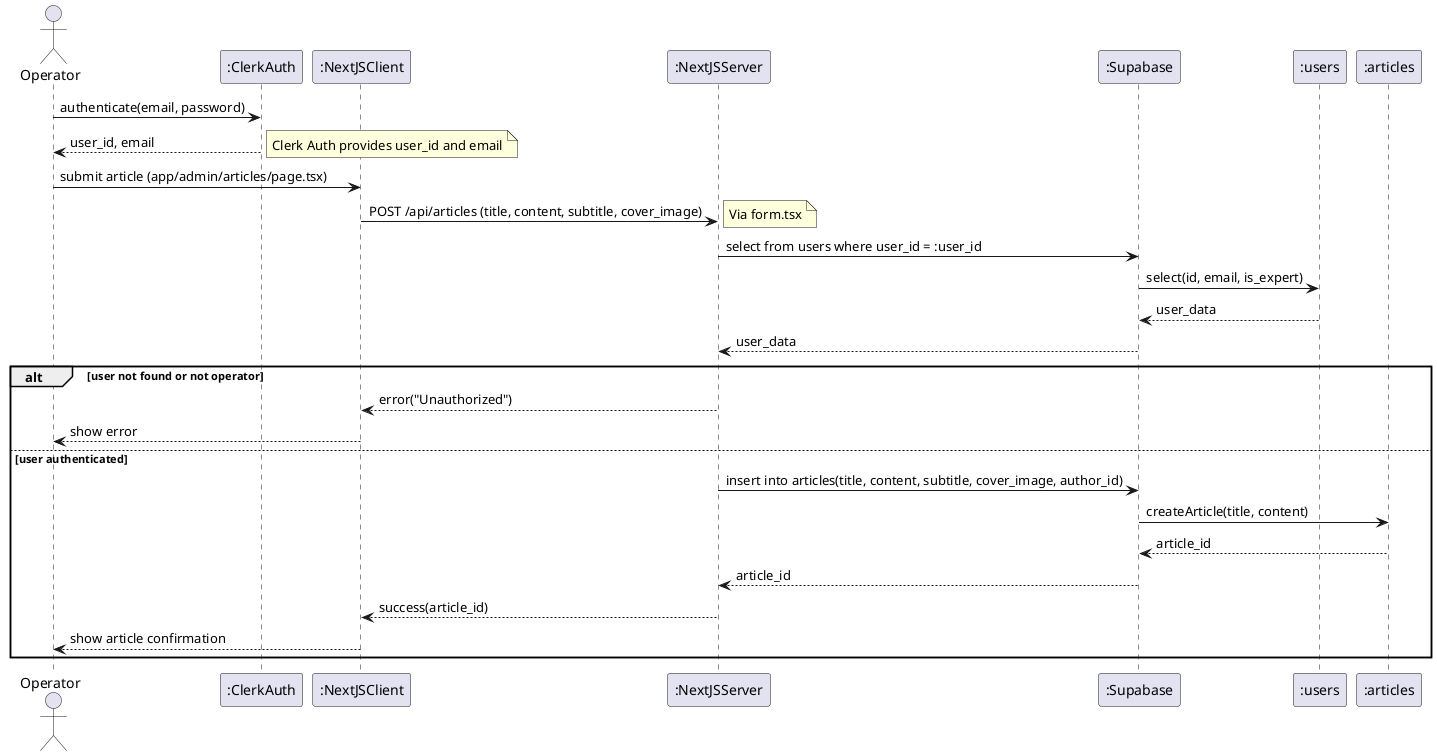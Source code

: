 @startuml
actor Operator
participant ":ClerkAuth" as ClerkAuth
participant ":NextJSClient" as Client
participant ":NextJSServer" as Server
participant ":Supabase" as Supabase
participant ":users" as Users
participant ":articles" as Articles

' Operator login
Operator -> ClerkAuth: authenticate(email, password)
ClerkAuth --> Operator: user_id, email
note right: Clerk Auth provides user_id and email

' Operator membuat artikel
Operator -> Client: submit article (app/admin/articles/page.tsx)
Client -> Server: POST /api/articles (title, content, subtitle, cover_image)
note right: Via form.tsx

' Server memvalidasi pengguna
Server -> Supabase: select from users where user_id = :user_id
Supabase -> Users: select(id, email, is_expert)
Users --> Supabase: user_data
Supabase --> Server: user_data
alt user not found or not operator
  Server --> Client: error("Unauthorized")
  Client --> Operator: show error
else user authenticated
  note right: Policy: Users can insert their own articles

  ' Server menyimpan artikel
  Server -> Supabase: insert into articles(title, content, subtitle, cover_image, author_id)
  Supabase -> Articles: createArticle(title, content)
  Articles --> Supabase: article_id
  Supabase --> Server: article_id
  Server --> Client: success(article_id)
  Client --> Operator: show article confirmation
end

@enduml